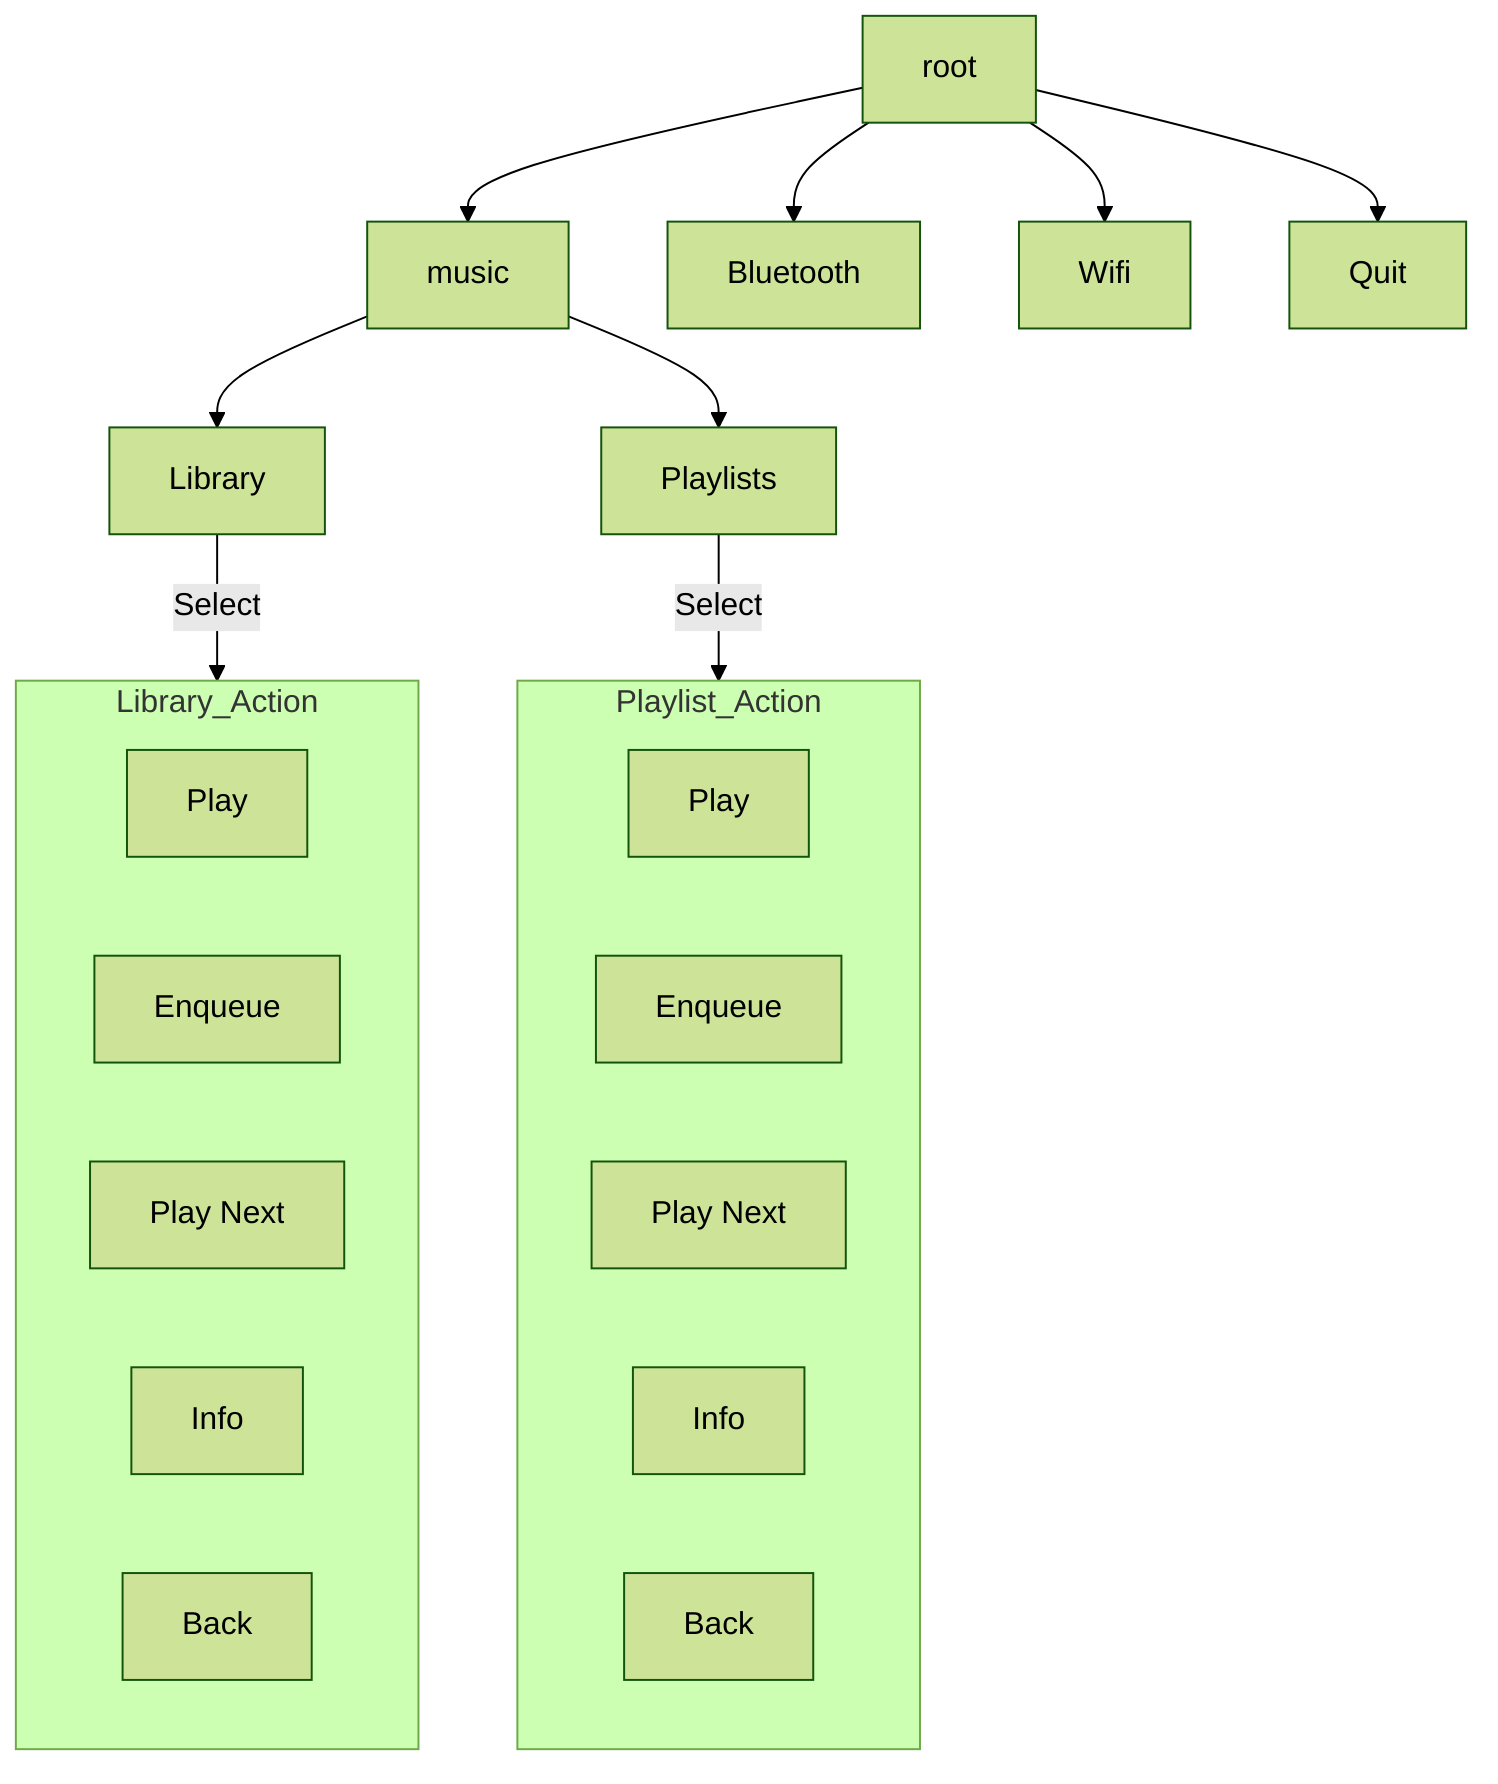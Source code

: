 ---
config:
  theme: forest
---
flowchart TD
    r["root"] --> m["music"] & blt["Bluetooth"] & wifi["Wifi"] & quit["Quit"]
    m --> lib["Library"] & ply["Playlists"]
    lib -- Select --> Library_Action
    subgraph Library_Action
        P1[Play]
        E1[Enqueue]
        PN1[Play Next]
        I1[Info]
        B1[Back]
    end
    ply -- Select --> Playlist_Action
    subgraph Playlist_Action
        P2[Play]
        E2[Enqueue]
        PN2[Play Next]
        I2[Info]
        B2[Back]
    end